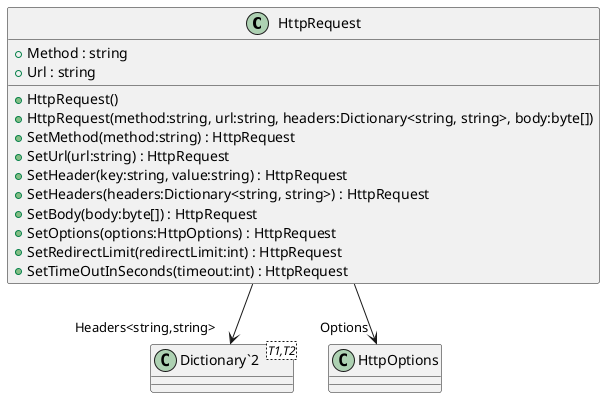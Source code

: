 @startuml
class HttpRequest {
    + Method : string
    + Url : string
    + HttpRequest()
    + HttpRequest(method:string, url:string, headers:Dictionary<string, string>, body:byte[])
    + SetMethod(method:string) : HttpRequest
    + SetUrl(url:string) : HttpRequest
    + SetHeader(key:string, value:string) : HttpRequest
    + SetHeaders(headers:Dictionary<string, string>) : HttpRequest
    + SetBody(body:byte[]) : HttpRequest
    + SetOptions(options:HttpOptions) : HttpRequest
    + SetRedirectLimit(redirectLimit:int) : HttpRequest
    + SetTimeOutInSeconds(timeout:int) : HttpRequest
}
class "Dictionary`2"<T1,T2> {
}
HttpRequest --> "Headers<string,string>" "Dictionary`2"
HttpRequest --> "Options" HttpOptions
@enduml
